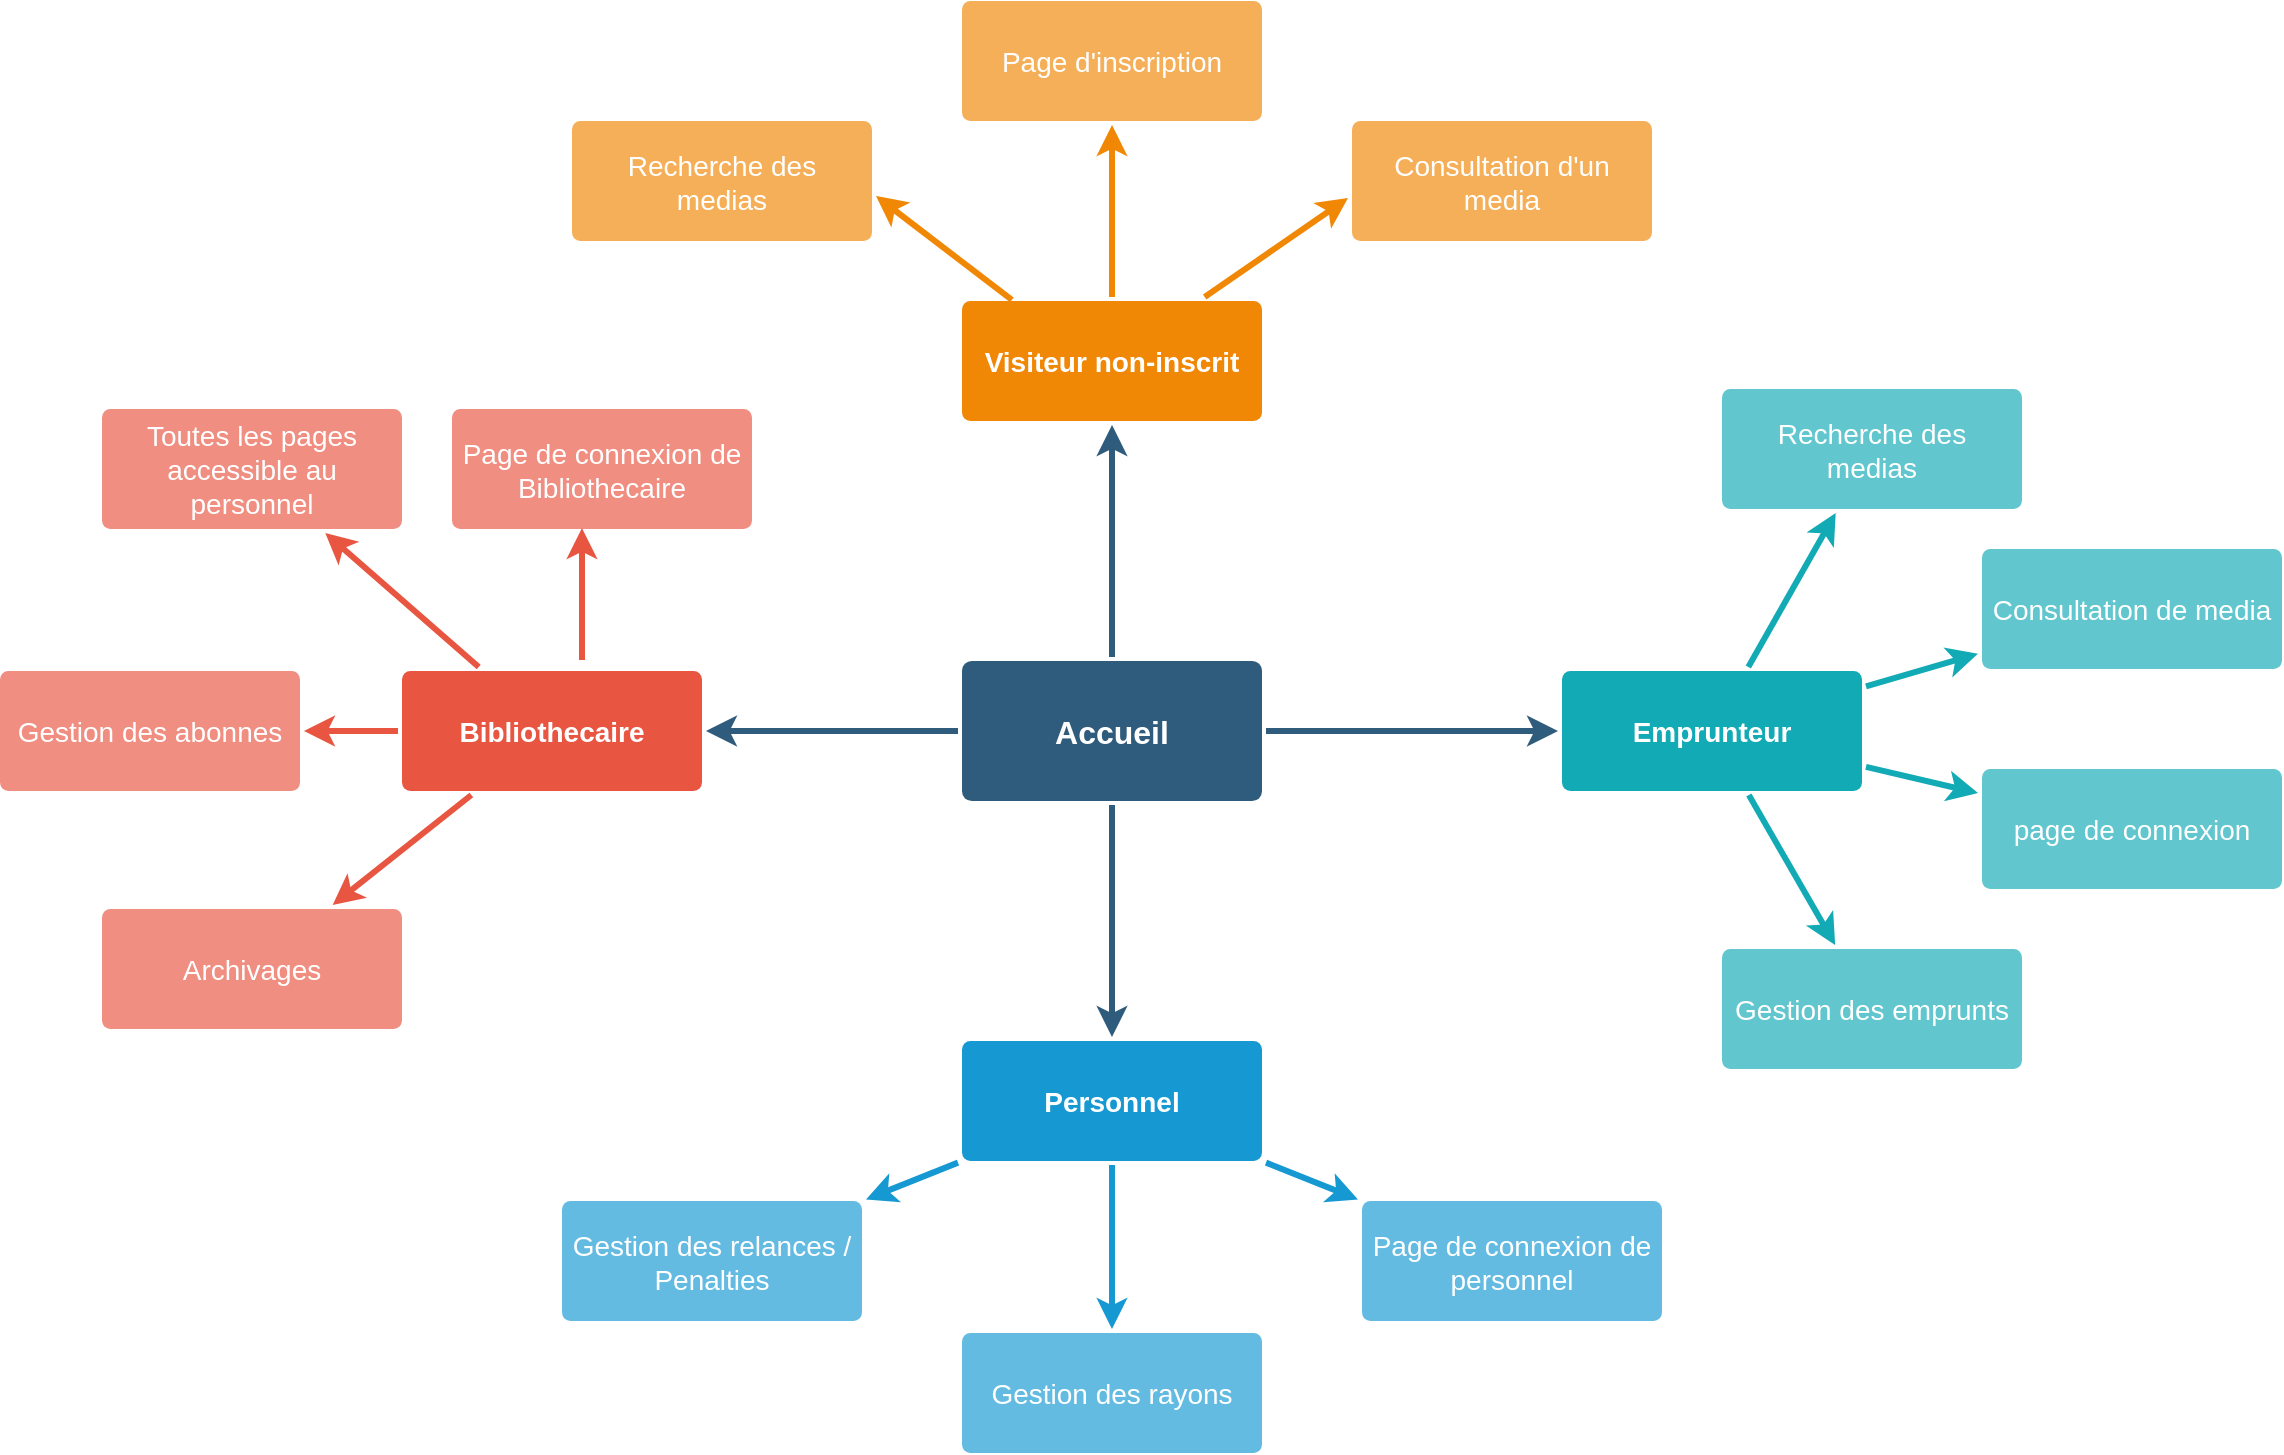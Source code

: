 <mxfile version="25.0.3">
  <diagram id="6a731a19-8d31-9384-78a2-239565b7b9f0" name="Page-1">
    <mxGraphModel dx="1674" dy="874" grid="1" gridSize="10" guides="1" tooltips="1" connect="1" arrows="1" fold="1" page="1" pageScale="1" pageWidth="1169" pageHeight="827" background="none" math="0" shadow="0">
      <root>
        <mxCell id="0" />
        <mxCell id="1" parent="0" />
        <mxCell id="1745" value="" style="edgeStyle=none;rounded=0;jumpStyle=none;html=1;shadow=0;labelBackgroundColor=none;startArrow=none;startFill=0;endArrow=classic;endFill=1;jettySize=auto;orthogonalLoop=1;strokeColor=#2F5B7C;strokeWidth=3;fontFamily=Helvetica;fontSize=16;fontColor=#23445D;spacing=5;" parent="1" source="1749" target="1764" edge="1">
          <mxGeometry relative="1" as="geometry" />
        </mxCell>
        <mxCell id="1746" value="" style="edgeStyle=none;rounded=0;jumpStyle=none;html=1;shadow=0;labelBackgroundColor=none;startArrow=none;startFill=0;endArrow=classic;endFill=1;jettySize=auto;orthogonalLoop=1;strokeColor=#2F5B7C;strokeWidth=3;fontFamily=Helvetica;fontSize=16;fontColor=#23445D;spacing=5;" parent="1" source="1749" target="1771" edge="1">
          <mxGeometry relative="1" as="geometry" />
        </mxCell>
        <mxCell id="1747" value="" style="edgeStyle=none;rounded=0;jumpStyle=none;html=1;shadow=0;labelBackgroundColor=none;startArrow=none;startFill=0;endArrow=classic;endFill=1;jettySize=auto;orthogonalLoop=1;strokeColor=#2F5B7C;strokeWidth=3;fontFamily=Helvetica;fontSize=16;fontColor=#23445D;spacing=5;" parent="1" source="1749" target="1760" edge="1">
          <mxGeometry relative="1" as="geometry" />
        </mxCell>
        <mxCell id="1748" value="" style="edgeStyle=none;rounded=0;jumpStyle=none;html=1;shadow=0;labelBackgroundColor=none;startArrow=none;startFill=0;endArrow=classic;endFill=1;jettySize=auto;orthogonalLoop=1;strokeColor=#2F5B7C;strokeWidth=3;fontFamily=Helvetica;fontSize=16;fontColor=#23445D;spacing=5;" parent="1" source="1749" target="1753" edge="1">
          <mxGeometry relative="1" as="geometry" />
        </mxCell>
        <mxCell id="1749" value="Accueil" style="rounded=1;whiteSpace=wrap;html=1;shadow=0;labelBackgroundColor=none;strokeColor=none;strokeWidth=3;fillColor=#2F5B7C;fontFamily=Helvetica;fontSize=16;fontColor=#FFFFFF;align=center;fontStyle=1;spacing=5;arcSize=7;perimeterSpacing=2;" parent="1" vertex="1">
          <mxGeometry x="495" y="380.5" width="150" height="70" as="geometry" />
        </mxCell>
        <mxCell id="1750" value="" style="edgeStyle=none;rounded=1;jumpStyle=none;html=1;shadow=0;labelBackgroundColor=none;startArrow=none;startFill=0;jettySize=auto;orthogonalLoop=1;strokeColor=#E85642;strokeWidth=3;fontFamily=Helvetica;fontSize=14;fontColor=#FFFFFF;spacing=5;fontStyle=1;fillColor=#b0e3e6;" parent="1" source="1753" target="1756" edge="1">
          <mxGeometry relative="1" as="geometry" />
        </mxCell>
        <mxCell id="1751" value="" style="edgeStyle=none;rounded=1;jumpStyle=none;html=1;shadow=0;labelBackgroundColor=none;startArrow=none;startFill=0;jettySize=auto;orthogonalLoop=1;strokeColor=#E85642;strokeWidth=3;fontFamily=Helvetica;fontSize=14;fontColor=#FFFFFF;spacing=5;fontStyle=1;fillColor=#b0e3e6;" parent="1" source="1753" target="1755" edge="1">
          <mxGeometry relative="1" as="geometry" />
        </mxCell>
        <mxCell id="1752" value="" style="edgeStyle=none;rounded=1;jumpStyle=none;html=1;shadow=0;labelBackgroundColor=none;startArrow=none;startFill=0;jettySize=auto;orthogonalLoop=1;strokeColor=#E85642;strokeWidth=3;fontFamily=Helvetica;fontSize=14;fontColor=#FFFFFF;spacing=5;fontStyle=1;fillColor=#b0e3e6;" parent="1" source="1753" target="1754" edge="1">
          <mxGeometry relative="1" as="geometry" />
        </mxCell>
        <mxCell id="1753" value="Bibliothecaire" style="rounded=1;whiteSpace=wrap;html=1;shadow=0;labelBackgroundColor=none;strokeColor=none;strokeWidth=3;fillColor=#e85642;fontFamily=Helvetica;fontSize=14;fontColor=#FFFFFF;align=center;spacing=5;fontStyle=1;arcSize=7;perimeterSpacing=2;" parent="1" vertex="1">
          <mxGeometry x="215" y="385.5" width="150" height="60" as="geometry" />
        </mxCell>
        <mxCell id="1754" value="Archivages" style="rounded=1;whiteSpace=wrap;html=1;shadow=0;labelBackgroundColor=none;strokeColor=none;strokeWidth=3;fillColor=#f08e81;fontFamily=Helvetica;fontSize=14;fontColor=#FFFFFF;align=center;spacing=5;fontStyle=0;arcSize=7;perimeterSpacing=2;" parent="1" vertex="1">
          <mxGeometry x="65" y="504.5" width="150" height="60" as="geometry" />
        </mxCell>
        <mxCell id="1755" value="Gestion des abonnes" style="rounded=1;whiteSpace=wrap;html=1;shadow=0;labelBackgroundColor=none;strokeColor=none;strokeWidth=3;fillColor=#f08e81;fontFamily=Helvetica;fontSize=14;fontColor=#FFFFFF;align=center;spacing=5;fontStyle=0;arcSize=7;perimeterSpacing=2;" parent="1" vertex="1">
          <mxGeometry x="14" y="385.5" width="150" height="60" as="geometry" />
        </mxCell>
        <mxCell id="1756" value="Toutes les pages accessible au personnel" style="rounded=1;whiteSpace=wrap;html=1;shadow=0;labelBackgroundColor=none;strokeColor=none;strokeWidth=3;fillColor=#f08e81;fontFamily=Helvetica;fontSize=14;fontColor=#FFFFFF;align=center;spacing=5;fontStyle=0;arcSize=7;perimeterSpacing=2;" parent="1" vertex="1">
          <mxGeometry x="65" y="254.5" width="150" height="60" as="geometry" />
        </mxCell>
        <mxCell id="1757" value="" style="edgeStyle=none;rounded=0;jumpStyle=none;html=1;shadow=0;labelBackgroundColor=none;startArrow=none;startFill=0;endArrow=classic;endFill=1;jettySize=auto;orthogonalLoop=1;strokeColor=#1699D3;strokeWidth=3;fontFamily=Helvetica;fontSize=14;fontColor=#FFFFFF;spacing=5;" parent="1" source="1760" target="1763" edge="1">
          <mxGeometry relative="1" as="geometry" />
        </mxCell>
        <mxCell id="1758" value="" style="edgeStyle=none;rounded=0;jumpStyle=none;html=1;shadow=0;labelBackgroundColor=none;startArrow=none;startFill=0;endArrow=classic;endFill=1;jettySize=auto;orthogonalLoop=1;strokeColor=#1699D3;strokeWidth=3;fontFamily=Helvetica;fontSize=14;fontColor=#FFFFFF;spacing=5;" parent="1" source="1760" target="1762" edge="1">
          <mxGeometry relative="1" as="geometry" />
        </mxCell>
        <mxCell id="1759" value="" style="edgeStyle=none;rounded=0;jumpStyle=none;html=1;shadow=0;labelBackgroundColor=none;startArrow=none;startFill=0;endArrow=classic;endFill=1;jettySize=auto;orthogonalLoop=1;strokeColor=#1699D3;strokeWidth=3;fontFamily=Helvetica;fontSize=14;fontColor=#FFFFFF;spacing=5;" parent="1" source="1760" target="1761" edge="1">
          <mxGeometry relative="1" as="geometry" />
        </mxCell>
        <mxCell id="1760" value="Personnel" style="rounded=1;whiteSpace=wrap;html=1;shadow=0;labelBackgroundColor=none;strokeColor=none;strokeWidth=3;fillColor=#1699d3;fontFamily=Helvetica;fontSize=14;fontColor=#FFFFFF;align=center;spacing=5;fontStyle=1;arcSize=7;perimeterSpacing=2;" parent="1" vertex="1">
          <mxGeometry x="495" y="570.5" width="150" height="60" as="geometry" />
        </mxCell>
        <mxCell id="1761" value="Page de connexion de personnel" style="rounded=1;whiteSpace=wrap;html=1;shadow=0;labelBackgroundColor=none;strokeColor=none;strokeWidth=3;fillColor=#64bbe2;fontFamily=Helvetica;fontSize=14;fontColor=#FFFFFF;align=center;spacing=5;arcSize=7;perimeterSpacing=2;" parent="1" vertex="1">
          <mxGeometry x="695" y="650.5" width="150" height="60" as="geometry" />
        </mxCell>
        <mxCell id="1762" value="Gestion des rayons" style="rounded=1;whiteSpace=wrap;html=1;shadow=0;labelBackgroundColor=none;strokeColor=none;strokeWidth=3;fillColor=#64bbe2;fontFamily=Helvetica;fontSize=14;fontColor=#FFFFFF;align=center;spacing=5;arcSize=7;perimeterSpacing=2;" parent="1" vertex="1">
          <mxGeometry x="495" y="716.5" width="150" height="60" as="geometry" />
        </mxCell>
        <mxCell id="1763" value="Gestion des relances / Penalties" style="rounded=1;whiteSpace=wrap;html=1;shadow=0;labelBackgroundColor=none;strokeColor=none;strokeWidth=3;fillColor=#64bbe2;fontFamily=Helvetica;fontSize=14;fontColor=#FFFFFF;align=center;spacing=5;arcSize=7;perimeterSpacing=2;" parent="1" vertex="1">
          <mxGeometry x="295" y="650.5" width="150" height="60" as="geometry" />
        </mxCell>
        <mxCell id="1764" value="Visiteur non-inscrit" style="rounded=1;whiteSpace=wrap;html=1;shadow=0;labelBackgroundColor=none;strokeColor=none;strokeWidth=3;fillColor=#F08705;fontFamily=Helvetica;fontSize=14;fontColor=#FFFFFF;align=center;spacing=5;fontStyle=1;arcSize=7;perimeterSpacing=2;" parent="1" vertex="1">
          <mxGeometry x="495" y="200.5" width="150" height="60" as="geometry" />
        </mxCell>
        <mxCell id="1767" value="Page d&#39;inscription" style="rounded=1;whiteSpace=wrap;html=1;shadow=0;labelBackgroundColor=none;strokeColor=none;strokeWidth=3;fillColor=#f5af58;fontFamily=Helvetica;fontSize=14;fontColor=#FFFFFF;align=center;spacing=5;arcSize=7;perimeterSpacing=2;" parent="1" vertex="1">
          <mxGeometry x="495" y="50.5" width="150" height="60" as="geometry" />
        </mxCell>
        <mxCell id="1768" value="" style="edgeStyle=none;rounded=0;jumpStyle=none;html=1;shadow=0;labelBackgroundColor=none;startArrow=none;startFill=0;endArrow=classic;endFill=1;jettySize=auto;orthogonalLoop=1;strokeColor=#F08705;strokeWidth=3;fontFamily=Helvetica;fontSize=14;fontColor=#FFFFFF;spacing=5;" parent="1" source="1764" target="1767" edge="1">
          <mxGeometry relative="1" as="geometry" />
        </mxCell>
        <mxCell id="1771" value="Emprunteur" style="rounded=1;whiteSpace=wrap;html=1;shadow=0;labelBackgroundColor=none;strokeColor=none;strokeWidth=3;fillColor=#12aab5;fontFamily=Helvetica;fontSize=14;fontColor=#FFFFFF;align=center;spacing=5;fontStyle=1;arcSize=7;perimeterSpacing=2;" parent="1" vertex="1">
          <mxGeometry x="795" y="385.5" width="150" height="60" as="geometry" />
        </mxCell>
        <mxCell id="1772" value="Gestion des emprunts" style="rounded=1;whiteSpace=wrap;html=1;shadow=0;labelBackgroundColor=none;strokeColor=none;strokeWidth=3;fillColor=#61c6ce;fontFamily=Helvetica;fontSize=14;fontColor=#FFFFFF;align=center;spacing=5;fontStyle=0;arcSize=7;perimeterSpacing=2;" parent="1" vertex="1">
          <mxGeometry x="875" y="524.5" width="150" height="60" as="geometry" />
        </mxCell>
        <mxCell id="1773" value="" style="edgeStyle=none;rounded=1;jumpStyle=none;html=1;shadow=0;labelBackgroundColor=none;startArrow=none;startFill=0;jettySize=auto;orthogonalLoop=1;strokeColor=#12AAB5;strokeWidth=3;fontFamily=Helvetica;fontSize=14;fontColor=#FFFFFF;spacing=5;fontStyle=1;fillColor=#b0e3e6;" parent="1" source="1771" target="1772" edge="1">
          <mxGeometry relative="1" as="geometry" />
        </mxCell>
        <mxCell id="1774" value="page de connexion" style="rounded=1;whiteSpace=wrap;html=1;shadow=0;labelBackgroundColor=none;strokeColor=none;strokeWidth=3;fillColor=#61c6ce;fontFamily=Helvetica;fontSize=14;fontColor=#FFFFFF;align=center;spacing=5;fontStyle=0;arcSize=7;perimeterSpacing=2;" parent="1" vertex="1">
          <mxGeometry x="1005" y="434.5" width="150" height="60" as="geometry" />
        </mxCell>
        <mxCell id="1775" value="" style="edgeStyle=none;rounded=1;jumpStyle=none;html=1;shadow=0;labelBackgroundColor=none;startArrow=none;startFill=0;jettySize=auto;orthogonalLoop=1;strokeColor=#12AAB5;strokeWidth=3;fontFamily=Helvetica;fontSize=14;fontColor=#FFFFFF;spacing=5;fontStyle=1;fillColor=#b0e3e6;" parent="1" source="1771" target="1774" edge="1">
          <mxGeometry relative="1" as="geometry" />
        </mxCell>
        <mxCell id="1776" value="Consultation de media" style="rounded=1;whiteSpace=wrap;html=1;shadow=0;labelBackgroundColor=none;strokeColor=none;strokeWidth=3;fillColor=#61c6ce;fontFamily=Helvetica;fontSize=14;fontColor=#FFFFFF;align=center;spacing=5;fontStyle=0;arcSize=7;perimeterSpacing=2;" parent="1" vertex="1">
          <mxGeometry x="1005" y="324.5" width="150" height="60" as="geometry" />
        </mxCell>
        <mxCell id="1777" value="" style="edgeStyle=none;rounded=1;jumpStyle=none;html=1;shadow=0;labelBackgroundColor=none;startArrow=none;startFill=0;jettySize=auto;orthogonalLoop=1;strokeColor=#12AAB5;strokeWidth=3;fontFamily=Helvetica;fontSize=14;fontColor=#FFFFFF;spacing=5;fontStyle=1;fillColor=#b0e3e6;" parent="1" source="1771" target="1776" edge="1">
          <mxGeometry relative="1" as="geometry" />
        </mxCell>
        <mxCell id="1778" value="Recherche des medias" style="rounded=1;whiteSpace=wrap;html=1;shadow=0;labelBackgroundColor=none;strokeColor=none;strokeWidth=3;fillColor=#61c6ce;fontFamily=Helvetica;fontSize=14;fontColor=#FFFFFF;align=center;spacing=5;fontStyle=0;arcSize=7;perimeterSpacing=2;" parent="1" vertex="1">
          <mxGeometry x="875" y="244.5" width="150" height="60" as="geometry" />
        </mxCell>
        <mxCell id="1779" value="" style="edgeStyle=none;rounded=1;jumpStyle=none;html=1;shadow=0;labelBackgroundColor=none;startArrow=none;startFill=0;jettySize=auto;orthogonalLoop=1;strokeColor=#12AAB5;strokeWidth=3;fontFamily=Helvetica;fontSize=14;fontColor=#FFFFFF;spacing=5;fontStyle=1;fillColor=#b0e3e6;" parent="1" source="1771" target="1778" edge="1">
          <mxGeometry relative="1" as="geometry" />
        </mxCell>
        <mxCell id="PHoqeyG4Pmv9KYW8VC6--1779" value="Page de connexion de Bibliothecaire" style="rounded=1;whiteSpace=wrap;html=1;shadow=0;labelBackgroundColor=none;strokeColor=none;strokeWidth=3;fillColor=#f08e81;fontFamily=Helvetica;fontSize=14;fontColor=#FFFFFF;align=center;spacing=5;fontStyle=0;arcSize=7;perimeterSpacing=2;" vertex="1" parent="1">
          <mxGeometry x="240" y="254.5" width="150" height="60" as="geometry" />
        </mxCell>
        <mxCell id="PHoqeyG4Pmv9KYW8VC6--1780" value="" style="edgeStyle=none;rounded=1;jumpStyle=none;html=1;shadow=0;labelBackgroundColor=none;startArrow=none;startFill=0;jettySize=auto;orthogonalLoop=1;strokeColor=#E85642;strokeWidth=3;fontFamily=Helvetica;fontSize=14;fontColor=#FFFFFF;spacing=5;fontStyle=1;fillColor=#b0e3e6;entryX=0.435;entryY=0.961;entryDx=0;entryDy=0;entryPerimeter=0;" edge="1" parent="1" target="PHoqeyG4Pmv9KYW8VC6--1779">
          <mxGeometry relative="1" as="geometry">
            <mxPoint x="305" y="380" as="sourcePoint" />
            <mxPoint x="300" y="379.5" as="targetPoint" />
          </mxGeometry>
        </mxCell>
        <mxCell id="PHoqeyG4Pmv9KYW8VC6--1781" value="Consultation d&#39;un media" style="rounded=1;whiteSpace=wrap;html=1;shadow=0;labelBackgroundColor=none;strokeColor=none;strokeWidth=3;fillColor=#f5af58;fontFamily=Helvetica;fontSize=14;fontColor=#FFFFFF;align=center;spacing=5;arcSize=7;perimeterSpacing=2;" vertex="1" parent="1">
          <mxGeometry x="690" y="110.5" width="150" height="60" as="geometry" />
        </mxCell>
        <mxCell id="PHoqeyG4Pmv9KYW8VC6--1782" value="Recherche des medias" style="rounded=1;whiteSpace=wrap;html=1;shadow=0;labelBackgroundColor=none;strokeColor=none;strokeWidth=3;fillColor=#f5af58;fontFamily=Helvetica;fontSize=14;fontColor=#FFFFFF;align=center;spacing=5;arcSize=7;perimeterSpacing=2;" vertex="1" parent="1">
          <mxGeometry x="300" y="110.5" width="150" height="60" as="geometry" />
        </mxCell>
        <mxCell id="PHoqeyG4Pmv9KYW8VC6--1783" value="" style="edgeStyle=none;rounded=0;jumpStyle=none;html=1;shadow=0;labelBackgroundColor=none;startArrow=none;startFill=0;endArrow=classic;endFill=1;jettySize=auto;orthogonalLoop=1;strokeColor=#F08705;strokeWidth=3;fontFamily=Helvetica;fontSize=14;fontColor=#FFFFFF;spacing=5;exitX=0.175;exitY=0.023;exitDx=0;exitDy=0;exitPerimeter=0;entryX=1;entryY=0.617;entryDx=0;entryDy=0;entryPerimeter=0;" edge="1" parent="1" source="1764" target="PHoqeyG4Pmv9KYW8VC6--1782">
          <mxGeometry relative="1" as="geometry">
            <mxPoint x="460" y="226" as="sourcePoint" />
            <mxPoint x="460" y="140" as="targetPoint" />
          </mxGeometry>
        </mxCell>
        <mxCell id="PHoqeyG4Pmv9KYW8VC6--1784" value="" style="edgeStyle=none;rounded=0;jumpStyle=none;html=1;shadow=0;labelBackgroundColor=none;startArrow=none;startFill=0;endArrow=classic;endFill=1;jettySize=auto;orthogonalLoop=1;strokeColor=#F08705;strokeWidth=3;fontFamily=Helvetica;fontSize=14;fontColor=#FFFFFF;spacing=5;entryX=0;entryY=0.633;entryDx=0;entryDy=0;entryPerimeter=0;" edge="1" parent="1" source="1764" target="PHoqeyG4Pmv9KYW8VC6--1781">
          <mxGeometry relative="1" as="geometry">
            <mxPoint x="680" y="226" as="sourcePoint" />
            <mxPoint x="680" y="140" as="targetPoint" />
          </mxGeometry>
        </mxCell>
      </root>
    </mxGraphModel>
  </diagram>
</mxfile>
